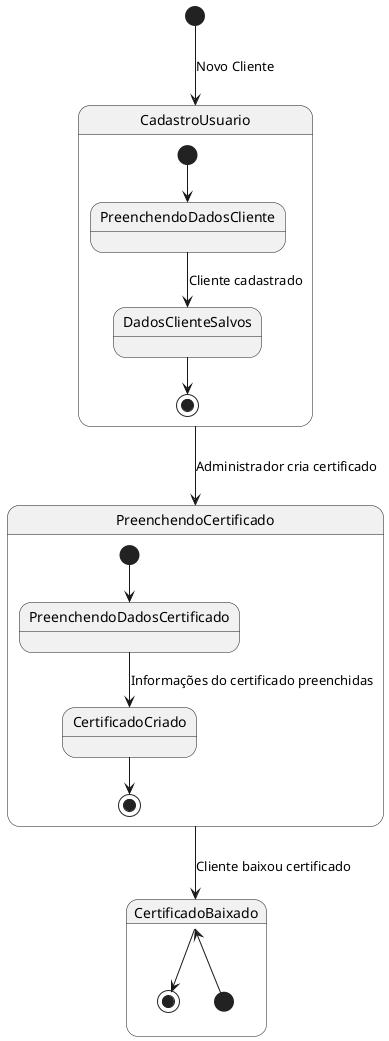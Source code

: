 @startuml
[*] --> CadastroUsuario : Novo Cliente

state CadastroUsuario {
  [*] --> PreenchendoDadosCliente
  PreenchendoDadosCliente --> DadosClienteSalvos : Cliente cadastrado
  DadosClienteSalvos --> [*]
}

CadastroUsuario --> PreenchendoCertificado : Administrador cria certificado

state PreenchendoCertificado {
  [*] --> PreenchendoDadosCertificado
  PreenchendoDadosCertificado --> CertificadoCriado : Informações do certificado preenchidas
  CertificadoCriado --> [*]
}

PreenchendoCertificado --> CertificadoBaixado : Cliente baixou certificado

state CertificadoBaixado {
  [*] --> CertificadoBaixado
  CertificadoBaixado --> [*]
}

@enduml